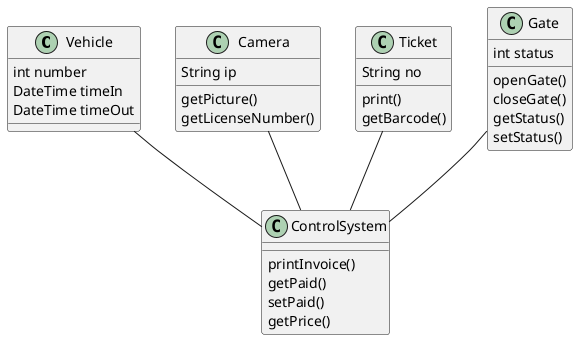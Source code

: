 @startuml
Vehicle : int number
Vehicle : DateTime timeIn
Vehicle : DateTime timeOut

Camera : String ip
Camera : getPicture()
Camera : getLicenseNumber()

ControlSystem : printInvoice()
ControlSystem : getPaid()
ControlSystem : setPaid()
ControlSystem : getPrice()

Ticket : String no
Ticket : print()
Ticket : getBarcode()

Gate : int status
Gate : openGate()
Gate : closeGate()
Gate : getStatus()
Gate : setStatus()

Camera -- ControlSystem
Gate -- ControlSystem
Ticket -- ControlSystem
Vehicle -- ControlSystem
@enduml